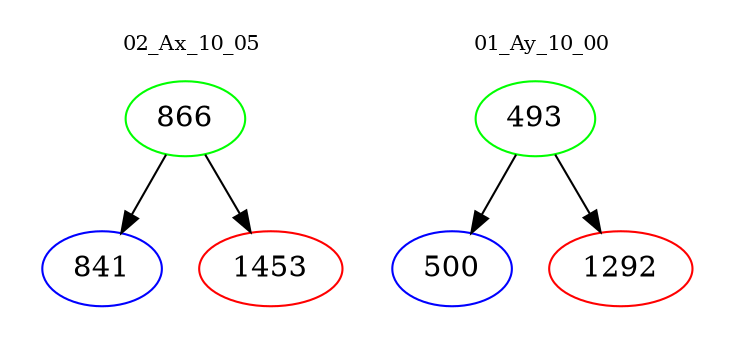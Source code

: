 digraph{
subgraph cluster_0 {
color = white
label = "02_Ax_10_05";
fontsize=10;
T0_866 [label="866", color="green"]
T0_866 -> T0_841 [color="black"]
T0_841 [label="841", color="blue"]
T0_866 -> T0_1453 [color="black"]
T0_1453 [label="1453", color="red"]
}
subgraph cluster_1 {
color = white
label = "01_Ay_10_00";
fontsize=10;
T1_493 [label="493", color="green"]
T1_493 -> T1_500 [color="black"]
T1_500 [label="500", color="blue"]
T1_493 -> T1_1292 [color="black"]
T1_1292 [label="1292", color="red"]
}
}

